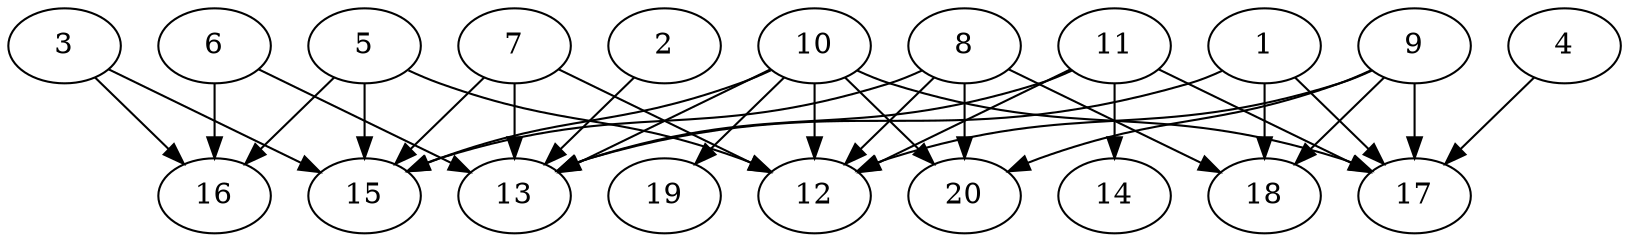 // DAG automatically generated by daggen at Wed Jul 24 21:21:55 2019
// ./daggen --dot -n 20 --ccr 0.4 --fat 0.8 --regular 0.5 --density 0.6 --mindata 5242880 --maxdata 52428800 
digraph G {
  1 [size="67939840", alpha="0.08", expect_size="27175936"] 
  1 -> 13 [size ="27175936"]
  1 -> 17 [size ="27175936"]
  1 -> 18 [size ="27175936"]
  2 [size="31214080", alpha="0.04", expect_size="12485632"] 
  2 -> 13 [size ="12485632"]
  3 [size="99328000", alpha="0.02", expect_size="39731200"] 
  3 -> 15 [size ="39731200"]
  3 -> 16 [size ="39731200"]
  4 [size="21271040", alpha="0.09", expect_size="8508416"] 
  4 -> 17 [size ="8508416"]
  5 [size="90339840", alpha="0.12", expect_size="36135936"] 
  5 -> 12 [size ="36135936"]
  5 -> 15 [size ="36135936"]
  5 -> 16 [size ="36135936"]
  6 [size="109731840", alpha="0.19", expect_size="43892736"] 
  6 -> 13 [size ="43892736"]
  6 -> 16 [size ="43892736"]
  7 [size="14154240", alpha="0.10", expect_size="5661696"] 
  7 -> 12 [size ="5661696"]
  7 -> 13 [size ="5661696"]
  7 -> 15 [size ="5661696"]
  8 [size="102464000", alpha="0.14", expect_size="40985600"] 
  8 -> 12 [size ="40985600"]
  8 -> 15 [size ="40985600"]
  8 -> 18 [size ="40985600"]
  8 -> 20 [size ="40985600"]
  9 [size="96409600", alpha="0.04", expect_size="38563840"] 
  9 -> 12 [size ="38563840"]
  9 -> 17 [size ="38563840"]
  9 -> 18 [size ="38563840"]
  9 -> 20 [size ="38563840"]
  10 [size="68613120", alpha="0.17", expect_size="27445248"] 
  10 -> 12 [size ="27445248"]
  10 -> 13 [size ="27445248"]
  10 -> 15 [size ="27445248"]
  10 -> 17 [size ="27445248"]
  10 -> 19 [size ="27445248"]
  10 -> 20 [size ="27445248"]
  11 [size="129241600", alpha="0.16", expect_size="51696640"] 
  11 -> 12 [size ="51696640"]
  11 -> 13 [size ="51696640"]
  11 -> 14 [size ="51696640"]
  11 -> 17 [size ="51696640"]
  12 [size="56555520", alpha="0.02", expect_size="22622208"] 
  13 [size="82106880", alpha="0.12", expect_size="32842752"] 
  14 [size="91850240", alpha="0.13", expect_size="36740096"] 
  15 [size="25180160", alpha="0.16", expect_size="10072064"] 
  16 [size="96849920", alpha="0.16", expect_size="38739968"] 
  17 [size="92469760", alpha="0.17", expect_size="36987904"] 
  18 [size="32215040", alpha="0.18", expect_size="12886016"] 
  19 [size="114391040", alpha="0.10", expect_size="45756416"] 
  20 [size="19310080", alpha="0.12", expect_size="7724032"] 
}
